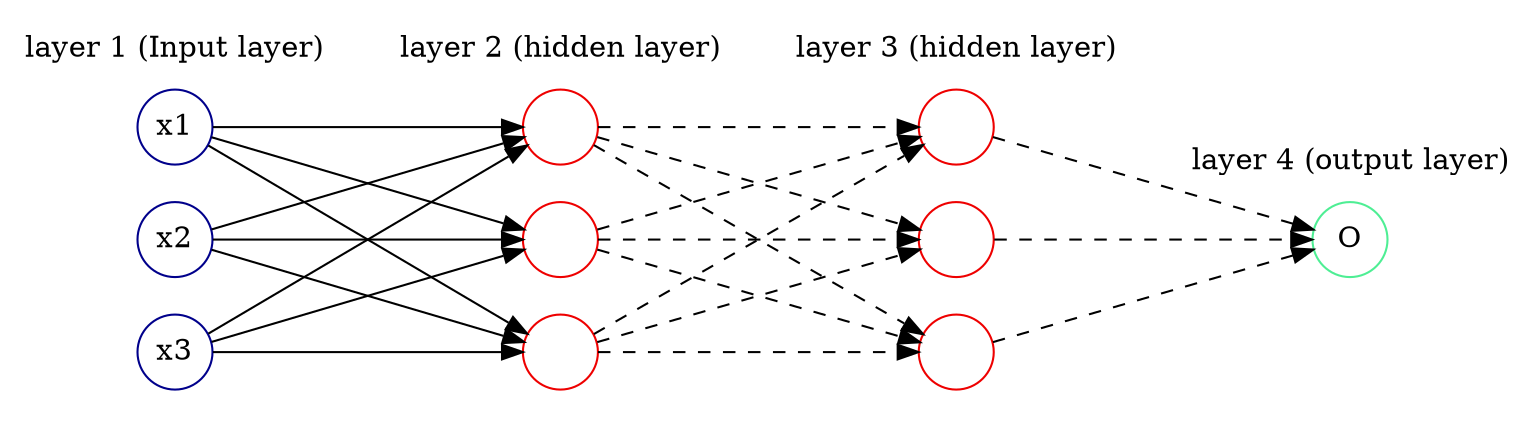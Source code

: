 
digraph G {

  rankdir=LR
	splines=line

  node [fixedsize=true, label=""];

  subgraph cluster_0 {
		color=white;
		node [style=solid,color=blue4, shape=circle];
		x1 x2 x3;
		label = "layer 1 (Input layer)";
	}

	subgraph cluster_1 {
		color=white;
		node [style=solid,color=red2, shape=circle];
		a12 a22 a32;
		label = "layer 2 (hidden layer)";
	}

  subgraph cluster_2 {
		color=white;
		node [style=solid,color=red2, shape=circle];
		b12 b22 b32;
		label = "layer 3 (hidden layer)";
	}
	subgraph cluster_3 {
		color=white;
		node [style=solid,color=seagreen2, shape=circle];
		O;
		label="layer 4 (output layer)";
	}

        x1 -> a12;
        x1 -> a22;
        x1 -> a32;
        x2 -> a12;
        x2 -> a22;
        x2 -> a32;
        x3 -> a12;
        x3 -> a22;
        x3 -> a32;

        a12 -> b12  [style="dashed"];
        a12 -> b22 [style="dashed"];
        a12 -> b32 [style="dashed"];
        a22 -> b12 [style="dashed"];
        a22 -> b22 [style="dashed"];
        a22 -> b32 [style="dashed"];
        a32 -> b12 [style="dashed"];
        a32 -> b22 [style="dashed"];
        a32 -> b32 [style="dashed"];

        b12 -> O  [style="dashed"]
        b22 -> O  [style="dashed"]
        b32 -> O [style="dashed"]

        # renaming nodes here, too lazy to set weights
        x1 [label="x2"]
        x2 [label="x3"]
        x3 [label="x1"]
        O [label="O"]

}
